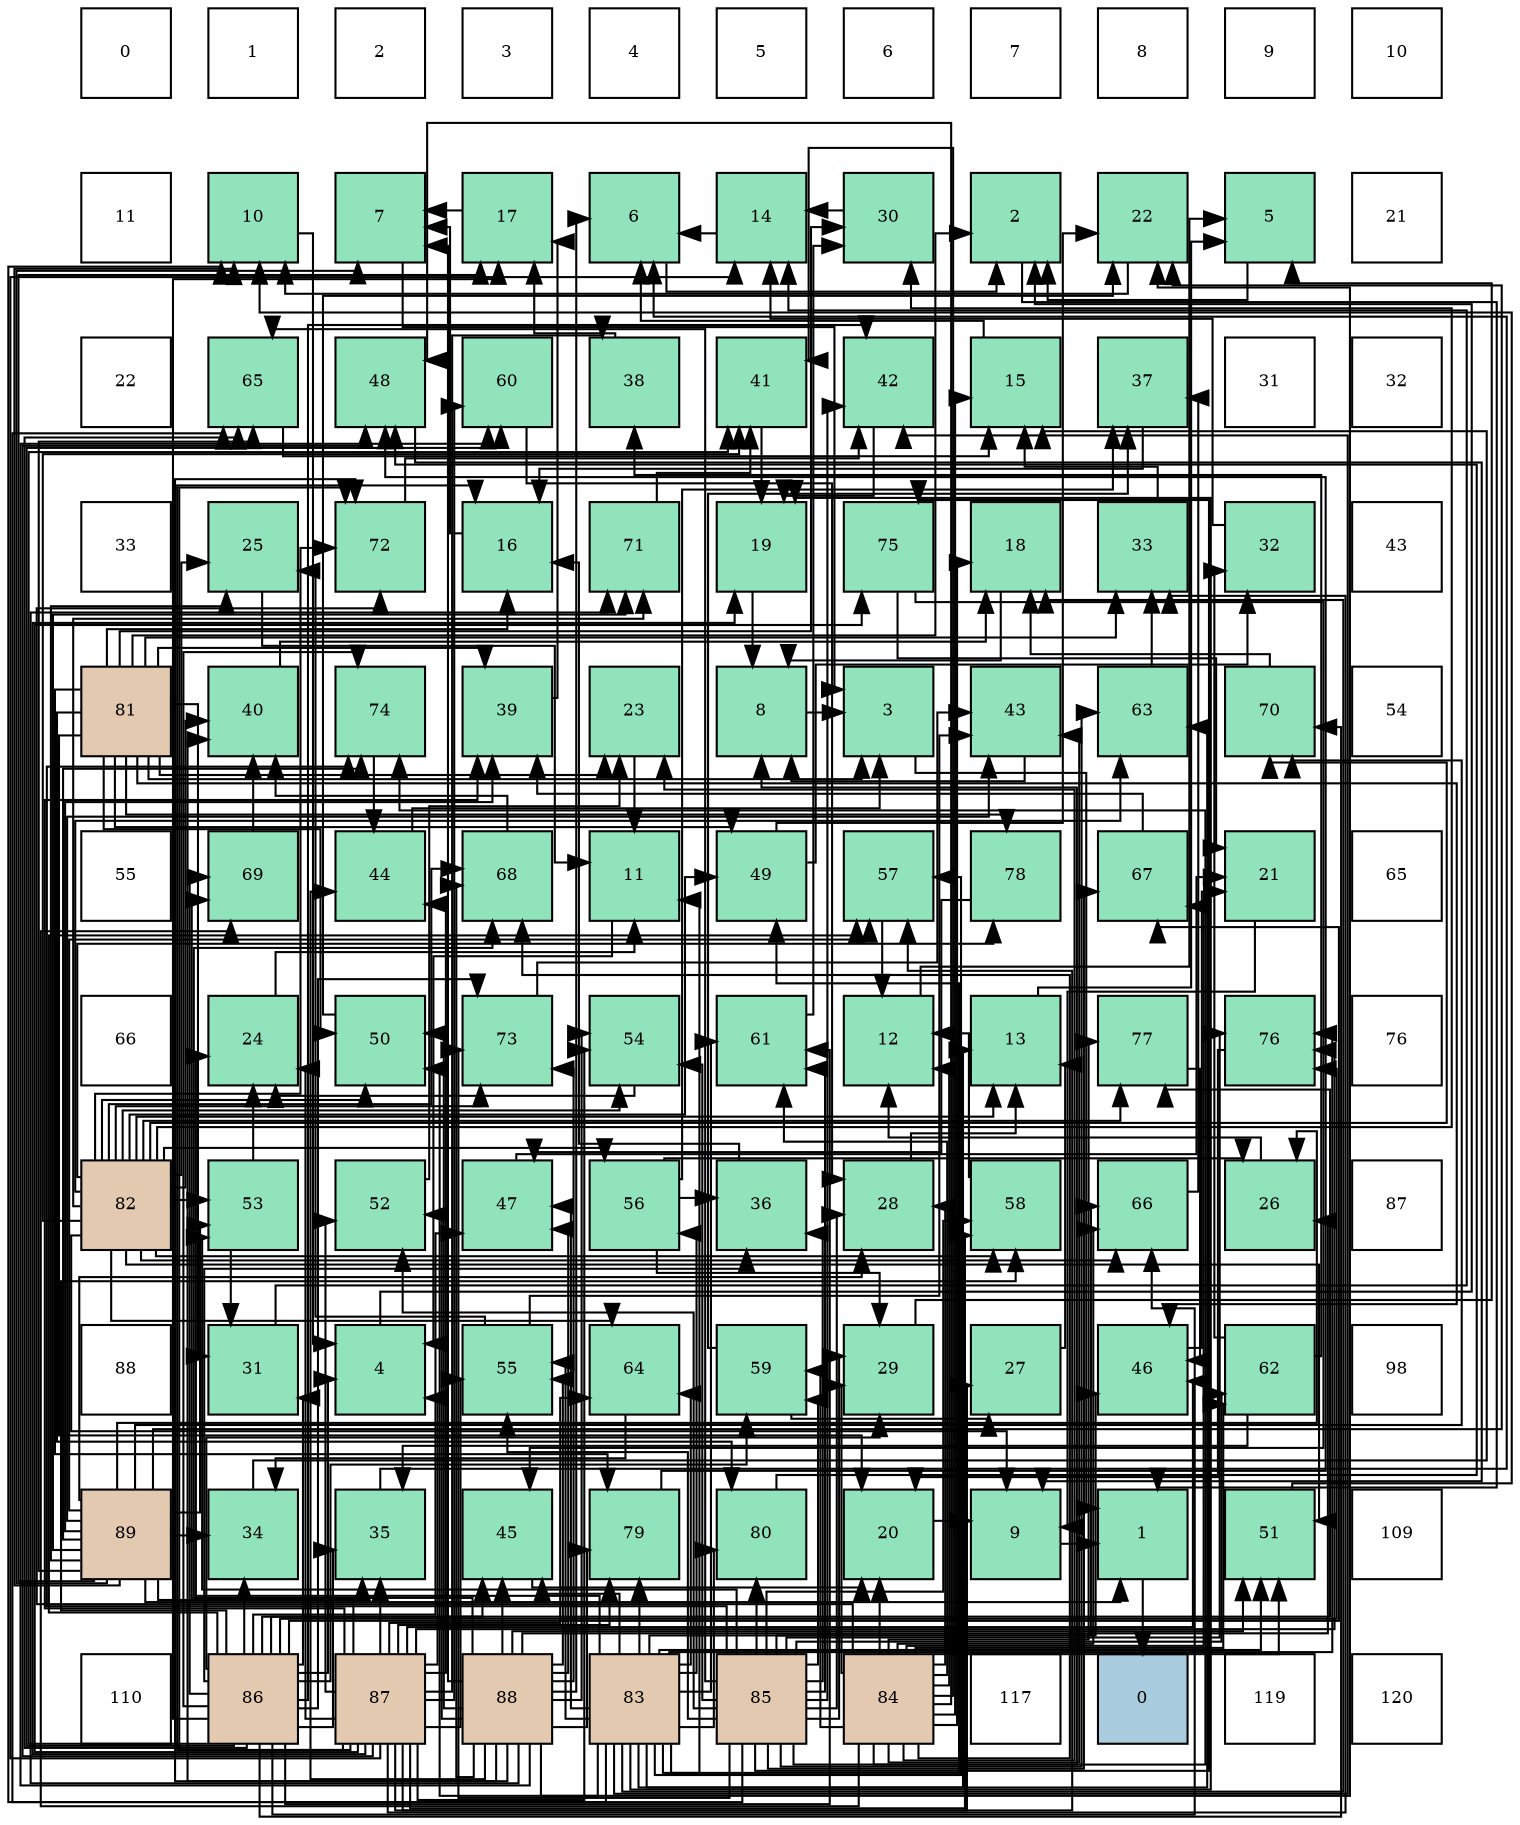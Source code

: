 digraph layout{
 rankdir=TB;
 splines=ortho;
 node [style=filled shape=square fixedsize=true width=0.6];
0[label="0", fontsize=8, fillcolor="#ffffff"];
1[label="1", fontsize=8, fillcolor="#ffffff"];
2[label="2", fontsize=8, fillcolor="#ffffff"];
3[label="3", fontsize=8, fillcolor="#ffffff"];
4[label="4", fontsize=8, fillcolor="#ffffff"];
5[label="5", fontsize=8, fillcolor="#ffffff"];
6[label="6", fontsize=8, fillcolor="#ffffff"];
7[label="7", fontsize=8, fillcolor="#ffffff"];
8[label="8", fontsize=8, fillcolor="#ffffff"];
9[label="9", fontsize=8, fillcolor="#ffffff"];
10[label="10", fontsize=8, fillcolor="#ffffff"];
11[label="11", fontsize=8, fillcolor="#ffffff"];
12[label="10", fontsize=8, fillcolor="#91e3bb"];
13[label="7", fontsize=8, fillcolor="#91e3bb"];
14[label="17", fontsize=8, fillcolor="#91e3bb"];
15[label="6", fontsize=8, fillcolor="#91e3bb"];
16[label="14", fontsize=8, fillcolor="#91e3bb"];
17[label="30", fontsize=8, fillcolor="#91e3bb"];
18[label="2", fontsize=8, fillcolor="#91e3bb"];
19[label="22", fontsize=8, fillcolor="#91e3bb"];
20[label="5", fontsize=8, fillcolor="#91e3bb"];
21[label="21", fontsize=8, fillcolor="#ffffff"];
22[label="22", fontsize=8, fillcolor="#ffffff"];
23[label="65", fontsize=8, fillcolor="#91e3bb"];
24[label="48", fontsize=8, fillcolor="#91e3bb"];
25[label="60", fontsize=8, fillcolor="#91e3bb"];
26[label="38", fontsize=8, fillcolor="#91e3bb"];
27[label="41", fontsize=8, fillcolor="#91e3bb"];
28[label="42", fontsize=8, fillcolor="#91e3bb"];
29[label="15", fontsize=8, fillcolor="#91e3bb"];
30[label="37", fontsize=8, fillcolor="#91e3bb"];
31[label="31", fontsize=8, fillcolor="#ffffff"];
32[label="32", fontsize=8, fillcolor="#ffffff"];
33[label="33", fontsize=8, fillcolor="#ffffff"];
34[label="25", fontsize=8, fillcolor="#91e3bb"];
35[label="72", fontsize=8, fillcolor="#91e3bb"];
36[label="16", fontsize=8, fillcolor="#91e3bb"];
37[label="71", fontsize=8, fillcolor="#91e3bb"];
38[label="19", fontsize=8, fillcolor="#91e3bb"];
39[label="75", fontsize=8, fillcolor="#91e3bb"];
40[label="18", fontsize=8, fillcolor="#91e3bb"];
41[label="33", fontsize=8, fillcolor="#91e3bb"];
42[label="32", fontsize=8, fillcolor="#91e3bb"];
43[label="43", fontsize=8, fillcolor="#ffffff"];
44[label="81", fontsize=8, fillcolor="#e3c9af"];
45[label="40", fontsize=8, fillcolor="#91e3bb"];
46[label="74", fontsize=8, fillcolor="#91e3bb"];
47[label="39", fontsize=8, fillcolor="#91e3bb"];
48[label="23", fontsize=8, fillcolor="#91e3bb"];
49[label="8", fontsize=8, fillcolor="#91e3bb"];
50[label="3", fontsize=8, fillcolor="#91e3bb"];
51[label="43", fontsize=8, fillcolor="#91e3bb"];
52[label="63", fontsize=8, fillcolor="#91e3bb"];
53[label="70", fontsize=8, fillcolor="#91e3bb"];
54[label="54", fontsize=8, fillcolor="#ffffff"];
55[label="55", fontsize=8, fillcolor="#ffffff"];
56[label="69", fontsize=8, fillcolor="#91e3bb"];
57[label="44", fontsize=8, fillcolor="#91e3bb"];
58[label="68", fontsize=8, fillcolor="#91e3bb"];
59[label="11", fontsize=8, fillcolor="#91e3bb"];
60[label="49", fontsize=8, fillcolor="#91e3bb"];
61[label="57", fontsize=8, fillcolor="#91e3bb"];
62[label="78", fontsize=8, fillcolor="#91e3bb"];
63[label="67", fontsize=8, fillcolor="#91e3bb"];
64[label="21", fontsize=8, fillcolor="#91e3bb"];
65[label="65", fontsize=8, fillcolor="#ffffff"];
66[label="66", fontsize=8, fillcolor="#ffffff"];
67[label="24", fontsize=8, fillcolor="#91e3bb"];
68[label="50", fontsize=8, fillcolor="#91e3bb"];
69[label="73", fontsize=8, fillcolor="#91e3bb"];
70[label="54", fontsize=8, fillcolor="#91e3bb"];
71[label="61", fontsize=8, fillcolor="#91e3bb"];
72[label="12", fontsize=8, fillcolor="#91e3bb"];
73[label="13", fontsize=8, fillcolor="#91e3bb"];
74[label="77", fontsize=8, fillcolor="#91e3bb"];
75[label="76", fontsize=8, fillcolor="#91e3bb"];
76[label="76", fontsize=8, fillcolor="#ffffff"];
77[label="82", fontsize=8, fillcolor="#e3c9af"];
78[label="53", fontsize=8, fillcolor="#91e3bb"];
79[label="52", fontsize=8, fillcolor="#91e3bb"];
80[label="47", fontsize=8, fillcolor="#91e3bb"];
81[label="56", fontsize=8, fillcolor="#91e3bb"];
82[label="36", fontsize=8, fillcolor="#91e3bb"];
83[label="28", fontsize=8, fillcolor="#91e3bb"];
84[label="58", fontsize=8, fillcolor="#91e3bb"];
85[label="66", fontsize=8, fillcolor="#91e3bb"];
86[label="26", fontsize=8, fillcolor="#91e3bb"];
87[label="87", fontsize=8, fillcolor="#ffffff"];
88[label="88", fontsize=8, fillcolor="#ffffff"];
89[label="31", fontsize=8, fillcolor="#91e3bb"];
90[label="4", fontsize=8, fillcolor="#91e3bb"];
91[label="55", fontsize=8, fillcolor="#91e3bb"];
92[label="64", fontsize=8, fillcolor="#91e3bb"];
93[label="59", fontsize=8, fillcolor="#91e3bb"];
94[label="29", fontsize=8, fillcolor="#91e3bb"];
95[label="27", fontsize=8, fillcolor="#91e3bb"];
96[label="46", fontsize=8, fillcolor="#91e3bb"];
97[label="62", fontsize=8, fillcolor="#91e3bb"];
98[label="98", fontsize=8, fillcolor="#ffffff"];
99[label="89", fontsize=8, fillcolor="#e3c9af"];
100[label="34", fontsize=8, fillcolor="#91e3bb"];
101[label="35", fontsize=8, fillcolor="#91e3bb"];
102[label="45", fontsize=8, fillcolor="#91e3bb"];
103[label="79", fontsize=8, fillcolor="#91e3bb"];
104[label="80", fontsize=8, fillcolor="#91e3bb"];
105[label="20", fontsize=8, fillcolor="#91e3bb"];
106[label="9", fontsize=8, fillcolor="#91e3bb"];
107[label="1", fontsize=8, fillcolor="#91e3bb"];
108[label="51", fontsize=8, fillcolor="#91e3bb"];
109[label="109", fontsize=8, fillcolor="#ffffff"];
110[label="110", fontsize=8, fillcolor="#ffffff"];
111[label="86", fontsize=8, fillcolor="#e3c9af"];
112[label="87", fontsize=8, fillcolor="#e3c9af"];
113[label="88", fontsize=8, fillcolor="#e3c9af"];
114[label="83", fontsize=8, fillcolor="#e3c9af"];
115[label="85", fontsize=8, fillcolor="#e3c9af"];
116[label="84", fontsize=8, fillcolor="#e3c9af"];
117[label="117", fontsize=8, fillcolor="#ffffff"];
118[label="0", fontsize=8, fillcolor="#a9ccde"];
119[label="119", fontsize=8, fillcolor="#ffffff"];
120[label="120", fontsize=8, fillcolor="#ffffff"];
edge [constraint=false, style=vis];107 -> 118;
18 -> 107;
50 -> 107;
90 -> 18;
20 -> 18;
15 -> 18;
13 -> 50;
49 -> 50;
106 -> 107;
12 -> 90;
59 -> 90;
72 -> 20;
73 -> 20;
16 -> 15;
29 -> 15;
36 -> 13;
14 -> 13;
40 -> 49;
38 -> 49;
105 -> 106;
64 -> 106;
19 -> 12;
48 -> 59;
67 -> 59;
34 -> 59;
86 -> 72;
95 -> 73;
83 -> 73;
94 -> 20;
17 -> 16;
89 -> 16;
42 -> 16;
41 -> 29;
100 -> 29;
101 -> 15;
82 -> 36;
30 -> 36;
26 -> 14;
47 -> 14;
45 -> 40;
27 -> 38;
28 -> 38;
51 -> 49;
57 -> 50;
102 -> 105;
96 -> 64;
80 -> 64;
24 -> 106;
60 -> 19;
60 -> 42;
68 -> 19;
108 -> 12;
79 -> 48;
78 -> 67;
78 -> 89;
70 -> 67;
91 -> 34;
91 -> 51;
81 -> 86;
81 -> 94;
81 -> 82;
81 -> 30;
61 -> 72;
84 -> 72;
93 -> 95;
93 -> 30;
25 -> 83;
71 -> 17;
97 -> 42;
97 -> 101;
97 -> 26;
52 -> 41;
92 -> 100;
23 -> 29;
85 -> 30;
63 -> 47;
58 -> 45;
56 -> 45;
53 -> 40;
37 -> 27;
35 -> 28;
69 -> 51;
46 -> 57;
39 -> 64;
39 -> 102;
75 -> 105;
74 -> 96;
62 -> 80;
103 -> 24;
104 -> 24;
44 -> 18;
44 -> 50;
44 -> 36;
44 -> 105;
44 -> 48;
44 -> 17;
44 -> 89;
44 -> 41;
44 -> 47;
44 -> 96;
44 -> 60;
44 -> 68;
44 -> 62;
44 -> 103;
44 -> 104;
77 -> 106;
77 -> 73;
77 -> 34;
77 -> 17;
77 -> 45;
77 -> 27;
77 -> 60;
77 -> 68;
77 -> 108;
77 -> 78;
77 -> 70;
77 -> 81;
77 -> 84;
77 -> 52;
77 -> 92;
77 -> 85;
77 -> 58;
77 -> 53;
77 -> 37;
77 -> 35;
77 -> 69;
77 -> 74;
77 -> 62;
114 -> 59;
114 -> 73;
114 -> 40;
114 -> 38;
114 -> 28;
114 -> 102;
114 -> 80;
114 -> 60;
114 -> 68;
114 -> 108;
114 -> 91;
114 -> 81;
114 -> 61;
114 -> 71;
114 -> 52;
114 -> 92;
114 -> 23;
114 -> 85;
114 -> 58;
114 -> 75;
114 -> 103;
114 -> 104;
116 -> 72;
116 -> 29;
116 -> 40;
116 -> 105;
116 -> 48;
116 -> 83;
116 -> 94;
116 -> 27;
116 -> 51;
116 -> 24;
116 -> 108;
116 -> 93;
116 -> 71;
116 -> 97;
116 -> 85;
116 -> 63;
116 -> 58;
116 -> 56;
116 -> 35;
116 -> 46;
116 -> 74;
115 -> 49;
115 -> 12;
115 -> 83;
115 -> 94;
115 -> 82;
115 -> 28;
115 -> 96;
115 -> 79;
115 -> 78;
115 -> 70;
115 -> 91;
115 -> 84;
115 -> 93;
115 -> 71;
115 -> 97;
115 -> 52;
115 -> 23;
115 -> 63;
115 -> 69;
115 -> 46;
115 -> 39;
115 -> 75;
115 -> 104;
111 -> 90;
111 -> 14;
111 -> 94;
111 -> 89;
111 -> 100;
111 -> 101;
111 -> 82;
111 -> 27;
111 -> 28;
111 -> 102;
111 -> 80;
111 -> 61;
111 -> 84;
111 -> 93;
111 -> 25;
111 -> 71;
111 -> 23;
111 -> 85;
111 -> 63;
111 -> 56;
111 -> 53;
111 -> 69;
111 -> 46;
111 -> 75;
111 -> 74;
112 -> 90;
112 -> 16;
112 -> 36;
112 -> 38;
112 -> 67;
112 -> 95;
112 -> 41;
112 -> 101;
112 -> 26;
112 -> 47;
112 -> 57;
112 -> 96;
112 -> 24;
112 -> 79;
112 -> 70;
112 -> 91;
112 -> 61;
112 -> 84;
112 -> 25;
112 -> 92;
112 -> 56;
112 -> 35;
112 -> 39;
112 -> 75;
112 -> 103;
113 -> 15;
113 -> 13;
113 -> 19;
113 -> 67;
113 -> 86;
113 -> 45;
113 -> 57;
113 -> 102;
113 -> 80;
113 -> 68;
113 -> 108;
113 -> 79;
113 -> 70;
113 -> 91;
113 -> 25;
113 -> 58;
113 -> 37;
113 -> 35;
113 -> 69;
113 -> 103;
99 -> 107;
99 -> 13;
99 -> 12;
99 -> 14;
99 -> 19;
99 -> 34;
99 -> 86;
99 -> 83;
99 -> 100;
99 -> 101;
99 -> 47;
99 -> 51;
99 -> 78;
99 -> 61;
99 -> 23;
99 -> 53;
99 -> 37;
99 -> 46;
edge [constraint=true, style=invis];
0 -> 11 -> 22 -> 33 -> 44 -> 55 -> 66 -> 77 -> 88 -> 99 -> 110;
1 -> 12 -> 23 -> 34 -> 45 -> 56 -> 67 -> 78 -> 89 -> 100 -> 111;
2 -> 13 -> 24 -> 35 -> 46 -> 57 -> 68 -> 79 -> 90 -> 101 -> 112;
3 -> 14 -> 25 -> 36 -> 47 -> 58 -> 69 -> 80 -> 91 -> 102 -> 113;
4 -> 15 -> 26 -> 37 -> 48 -> 59 -> 70 -> 81 -> 92 -> 103 -> 114;
5 -> 16 -> 27 -> 38 -> 49 -> 60 -> 71 -> 82 -> 93 -> 104 -> 115;
6 -> 17 -> 28 -> 39 -> 50 -> 61 -> 72 -> 83 -> 94 -> 105 -> 116;
7 -> 18 -> 29 -> 40 -> 51 -> 62 -> 73 -> 84 -> 95 -> 106 -> 117;
8 -> 19 -> 30 -> 41 -> 52 -> 63 -> 74 -> 85 -> 96 -> 107 -> 118;
9 -> 20 -> 31 -> 42 -> 53 -> 64 -> 75 -> 86 -> 97 -> 108 -> 119;
10 -> 21 -> 32 -> 43 -> 54 -> 65 -> 76 -> 87 -> 98 -> 109 -> 120;
rank = same {0 -> 1 -> 2 -> 3 -> 4 -> 5 -> 6 -> 7 -> 8 -> 9 -> 10};
rank = same {11 -> 12 -> 13 -> 14 -> 15 -> 16 -> 17 -> 18 -> 19 -> 20 -> 21};
rank = same {22 -> 23 -> 24 -> 25 -> 26 -> 27 -> 28 -> 29 -> 30 -> 31 -> 32};
rank = same {33 -> 34 -> 35 -> 36 -> 37 -> 38 -> 39 -> 40 -> 41 -> 42 -> 43};
rank = same {44 -> 45 -> 46 -> 47 -> 48 -> 49 -> 50 -> 51 -> 52 -> 53 -> 54};
rank = same {55 -> 56 -> 57 -> 58 -> 59 -> 60 -> 61 -> 62 -> 63 -> 64 -> 65};
rank = same {66 -> 67 -> 68 -> 69 -> 70 -> 71 -> 72 -> 73 -> 74 -> 75 -> 76};
rank = same {77 -> 78 -> 79 -> 80 -> 81 -> 82 -> 83 -> 84 -> 85 -> 86 -> 87};
rank = same {88 -> 89 -> 90 -> 91 -> 92 -> 93 -> 94 -> 95 -> 96 -> 97 -> 98};
rank = same {99 -> 100 -> 101 -> 102 -> 103 -> 104 -> 105 -> 106 -> 107 -> 108 -> 109};
rank = same {110 -> 111 -> 112 -> 113 -> 114 -> 115 -> 116 -> 117 -> 118 -> 119 -> 120};
}